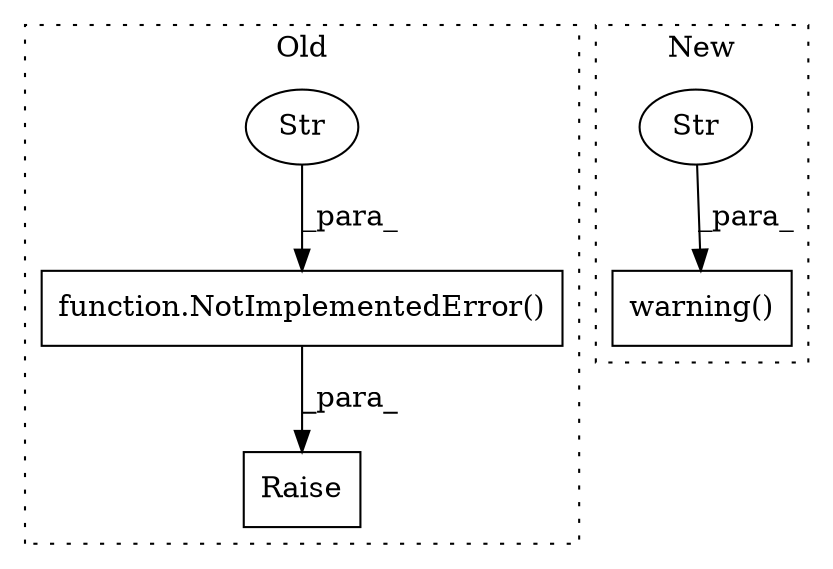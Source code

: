 digraph G {
subgraph cluster0 {
1 [label="function.NotImplementedError()" a="75" s="4105,4407" l="41,18" shape="box"];
3 [label="Raise" a="91" s="4099" l="6" shape="box"];
5 [label="Str" a="66" s="4146" l="261" shape="ellipse"];
label = "Old";
style="dotted";
}
subgraph cluster1 {
2 [label="warning()" a="75" s="8605,8778" l="32,14" shape="box"];
4 [label="Str" a="66" s="8637" l="141" shape="ellipse"];
label = "New";
style="dotted";
}
1 -> 3 [label="_para_"];
4 -> 2 [label="_para_"];
5 -> 1 [label="_para_"];
}